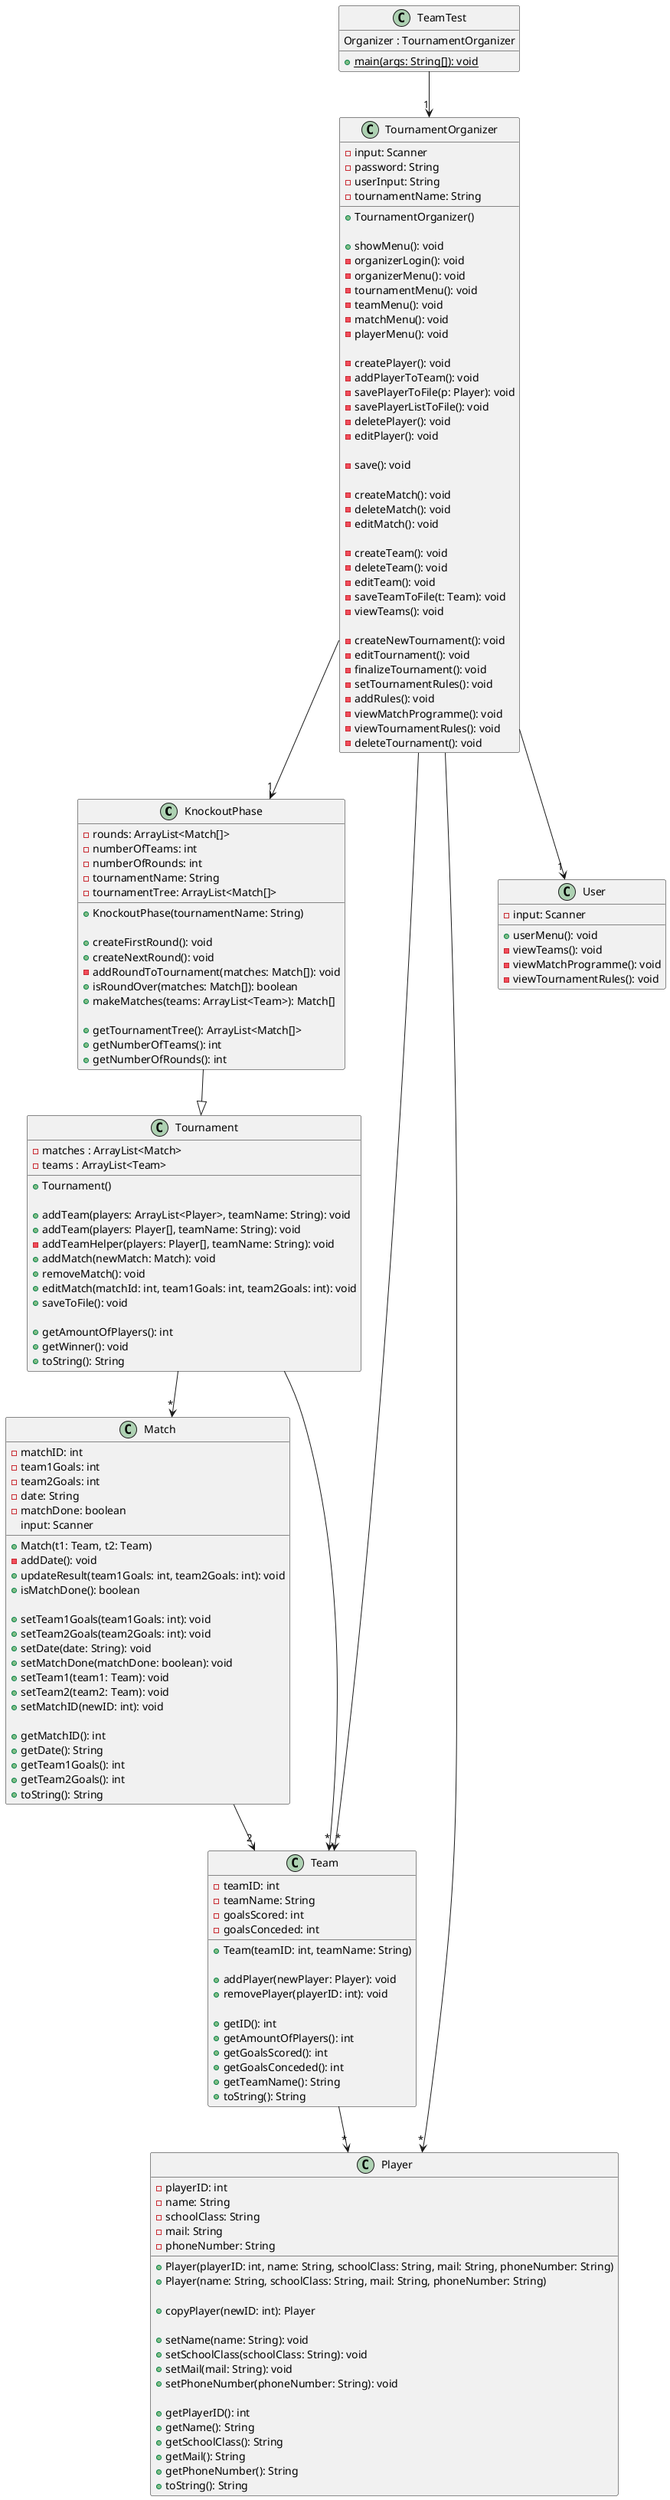 @startuml
class KnockoutPhase [[java:KnockoutPhase]] {
	-rounds: ArrayList<Match[]>
	-numberOfTeams: int
	-numberOfRounds: int
	-tournamentName: String
	-tournamentTree: ArrayList<Match[]>
	+KnockoutPhase(tournamentName: String)
	
	+createFirstRound(): void
	+createNextRound(): void
	-addRoundToTournament(matches: Match[]): void
	+isRoundOver(matches: Match[]): boolean
	+makeMatches(teams: ArrayList<Team>): Match[]

	+getTournamentTree(): ArrayList<Match[]>
	+getNumberOfTeams(): int
	+getNumberOfRounds(): int
}
KnockoutPhase --|> Tournament  

class Match [[java:Match]] {
	-matchID: int
	-team1Goals: int
	-team2Goals: int
	-date: String
	-matchDone: boolean
	input: Scanner
	+Match(t1: Team, t2: Team)
	-addDate(): void
	+updateResult(team1Goals: int, team2Goals: int): void
	+isMatchDone(): boolean
	
	+setTeam1Goals(team1Goals: int): void
	+setTeam2Goals(team2Goals: int): void
	+setDate(date: String): void
	+setMatchDone(matchDone: boolean): void
	+setTeam1(team1: Team): void
	+setTeam2(team2: Team): void
	+setMatchID(newID: int): void
	
	+getMatchID(): int
	+getDate(): String
	+getTeam1Goals(): int
	+getTeam2Goals(): int
	+toString(): String
}
Match --> "2" Team

class Player [[java:Player]] {
	-playerID: int
	-name: String
	-schoolClass: String
	-mail: String
	-phoneNumber: String
	+Player(playerID: int, name: String, schoolClass: String, mail: String, phoneNumber: String)
	+Player(name: String, schoolClass: String, mail: String, phoneNumber: String)
	
	+copyPlayer(newID: int): Player
	
	+setName(name: String): void
	+setSchoolClass(schoolClass: String): void
	+setMail(mail: String): void
	+setPhoneNumber(phoneNumber: String): void

	+getPlayerID(): int
	+getName(): String
	+getSchoolClass(): String
	+getMail(): String
	+getPhoneNumber(): String
	+toString(): String
	
}
class Team [[java:Team]] {
	-teamID: int
	-teamName: String
	-goalsScored: int
	-goalsConceded: int
	+Team(teamID: int, teamName: String)
	
	+addPlayer(newPlayer: Player): void
	+removePlayer(playerID: int): void
	
	+getID(): int
	+getAmountOfPlayers(): int
	+getGoalsScored(): int
	+getGoalsConceded(): int
	+getTeamName(): String
	+toString(): String
}
Team --> "*" Player
class TeamTest [[java:TeamTest]] {
	Organizer : TournamentOrganizer
	+{static} main(args: String[]): void
}
TeamTest --> "1" TournamentOrganizer

class Tournament [[java:Tournament]] {
	-matches : ArrayList<Match>
	-teams : ArrayList<Team>
	+Tournament()

	+addTeam(players: ArrayList<Player>, teamName: String): void
	+addTeam(players: Player[], teamName: String): void
	-addTeamHelper(players: Player[], teamName: String): void
	+addMatch(newMatch: Match): void
	+removeMatch(): void
	+editMatch(matchId: int, team1Goals: int, team2Goals: int): void
	+saveToFile(): void
	
	+getAmountOfPlayers(): int
	+getWinner(): void
	+toString(): String
}

Tournament --> "*" Match
Tournament --> "*" Team

class TournamentOrganizer [[java:TournamentOrganizer]] {
	-input: Scanner
	-password: String
	-userInput: String
	-tournamentName: String
	+TournamentOrganizer()
	
	+showMenu(): void
	-organizerLogin(): void
	-organizerMenu(): void
	-tournamentMenu(): void
	-teamMenu(): void
	-matchMenu(): void
	-playerMenu(): void
	
	-createPlayer(): void
	-addPlayerToTeam(): void
	-savePlayerToFile(p: Player): void
	-savePlayerListToFile(): void
	-deletePlayer(): void
	-editPlayer(): void
	
	-save(): void
	
	-createMatch(): void
	-deleteMatch(): void
	-editMatch(): void
	
	-createTeam(): void
	-deleteTeam(): void
	-editTeam(): void
	-saveTeamToFile(t: Team): void
	-viewTeams(): void
	
	-createNewTournament(): void
	-editTournament(): void
	-finalizeTournament(): void
	-setTournamentRules(): void
	-addRules(): void
	-viewMatchProgramme(): void
	-viewTournamentRules(): void
	-deleteTournament(): void
	
}

TournamentOrganizer --> "1" KnockoutPhase
TournamentOrganizer --> "*" Player
TournamentOrganizer --> "*" Team
TournamentOrganizer --> "1" User

class User [[java:User]] {
	-input: Scanner
	+userMenu(): void
	-viewTeams(): void
	-viewMatchProgramme(): void
	-viewTournamentRules(): void
}
@enduml